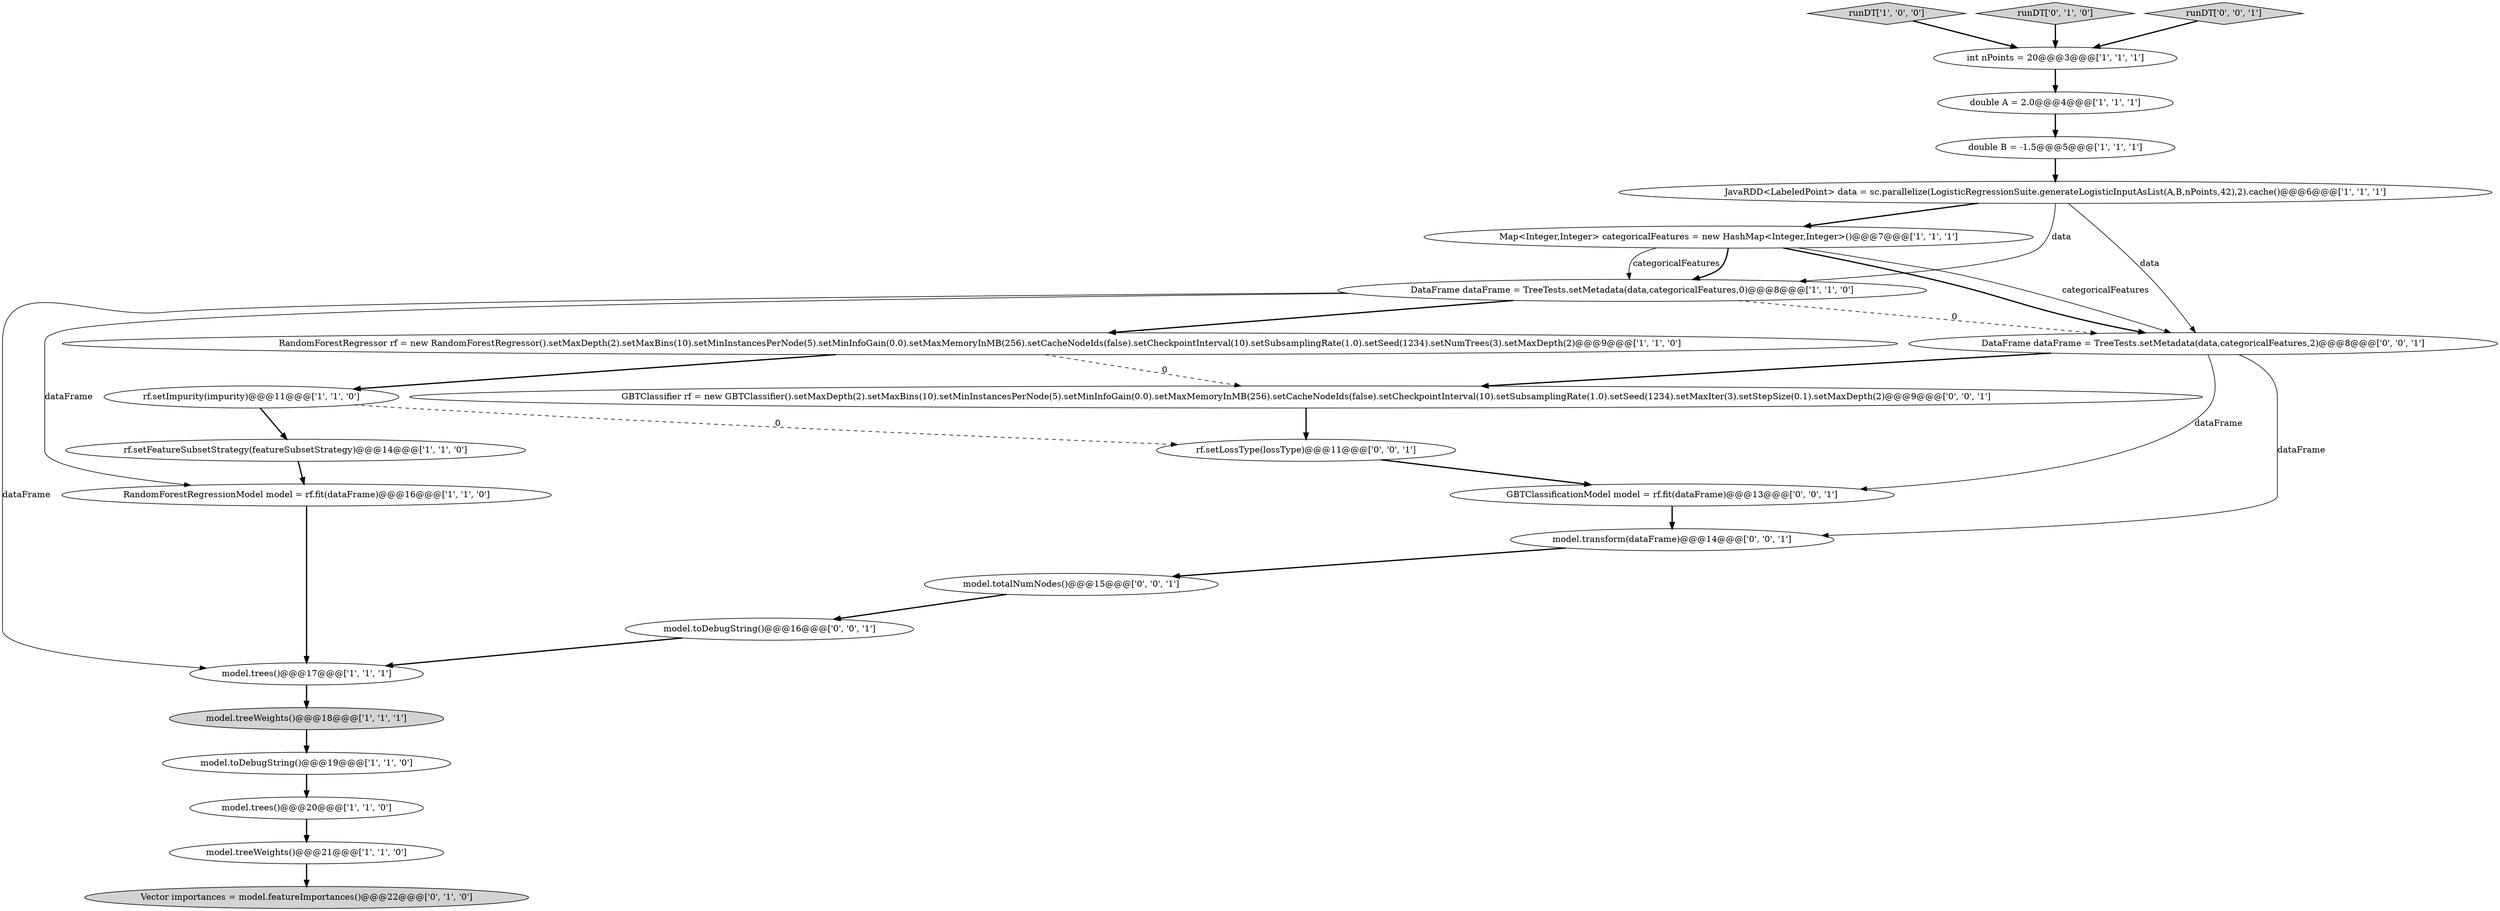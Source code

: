 digraph {
18 [style = filled, label = "GBTClassificationModel model = rf.fit(dataFrame)@@@13@@@['0', '0', '1']", fillcolor = white, shape = ellipse image = "AAA0AAABBB3BBB"];
4 [style = filled, label = "RandomForestRegressor rf = new RandomForestRegressor().setMaxDepth(2).setMaxBins(10).setMinInstancesPerNode(5).setMinInfoGain(0.0).setMaxMemoryInMB(256).setCacheNodeIds(false).setCheckpointInterval(10).setSubsamplingRate(1.0).setSeed(1234).setNumTrees(3).setMaxDepth(2)@@@9@@@['1', '1', '0']", fillcolor = white, shape = ellipse image = "AAA0AAABBB1BBB"];
7 [style = filled, label = "DataFrame dataFrame = TreeTests.setMetadata(data,categoricalFeatures,0)@@@8@@@['1', '1', '0']", fillcolor = white, shape = ellipse image = "AAA0AAABBB1BBB"];
8 [style = filled, label = "runDT['1', '0', '0']", fillcolor = lightgray, shape = diamond image = "AAA0AAABBB1BBB"];
16 [style = filled, label = "runDT['0', '1', '0']", fillcolor = lightgray, shape = diamond image = "AAA0AAABBB2BBB"];
20 [style = filled, label = "model.totalNumNodes()@@@15@@@['0', '0', '1']", fillcolor = white, shape = ellipse image = "AAA0AAABBB3BBB"];
14 [style = filled, label = "rf.setImpurity(impurity)@@@11@@@['1', '1', '0']", fillcolor = white, shape = ellipse image = "AAA0AAABBB1BBB"];
3 [style = filled, label = "double B = -1.5@@@5@@@['1', '1', '1']", fillcolor = white, shape = ellipse image = "AAA0AAABBB1BBB"];
21 [style = filled, label = "rf.setLossType(lossType)@@@11@@@['0', '0', '1']", fillcolor = white, shape = ellipse image = "AAA0AAABBB3BBB"];
6 [style = filled, label = "model.treeWeights()@@@18@@@['1', '1', '1']", fillcolor = lightgray, shape = ellipse image = "AAA0AAABBB1BBB"];
23 [style = filled, label = "model.transform(dataFrame)@@@14@@@['0', '0', '1']", fillcolor = white, shape = ellipse image = "AAA0AAABBB3BBB"];
9 [style = filled, label = "Map<Integer,Integer> categoricalFeatures = new HashMap<Integer,Integer>()@@@7@@@['1', '1', '1']", fillcolor = white, shape = ellipse image = "AAA0AAABBB1BBB"];
24 [style = filled, label = "GBTClassifier rf = new GBTClassifier().setMaxDepth(2).setMaxBins(10).setMinInstancesPerNode(5).setMinInfoGain(0.0).setMaxMemoryInMB(256).setCacheNodeIds(false).setCheckpointInterval(10).setSubsamplingRate(1.0).setSeed(1234).setMaxIter(3).setStepSize(0.1).setMaxDepth(2)@@@9@@@['0', '0', '1']", fillcolor = white, shape = ellipse image = "AAA0AAABBB3BBB"];
1 [style = filled, label = "model.trees()@@@20@@@['1', '1', '0']", fillcolor = white, shape = ellipse image = "AAA0AAABBB1BBB"];
22 [style = filled, label = "DataFrame dataFrame = TreeTests.setMetadata(data,categoricalFeatures,2)@@@8@@@['0', '0', '1']", fillcolor = white, shape = ellipse image = "AAA0AAABBB3BBB"];
12 [style = filled, label = "model.toDebugString()@@@19@@@['1', '1', '0']", fillcolor = white, shape = ellipse image = "AAA0AAABBB1BBB"];
13 [style = filled, label = "RandomForestRegressionModel model = rf.fit(dataFrame)@@@16@@@['1', '1', '0']", fillcolor = white, shape = ellipse image = "AAA0AAABBB1BBB"];
10 [style = filled, label = "int nPoints = 20@@@3@@@['1', '1', '1']", fillcolor = white, shape = ellipse image = "AAA0AAABBB1BBB"];
5 [style = filled, label = "model.trees()@@@17@@@['1', '1', '1']", fillcolor = white, shape = ellipse image = "AAA0AAABBB1BBB"];
11 [style = filled, label = "rf.setFeatureSubsetStrategy(featureSubsetStrategy)@@@14@@@['1', '1', '0']", fillcolor = white, shape = ellipse image = "AAA0AAABBB1BBB"];
19 [style = filled, label = "model.toDebugString()@@@16@@@['0', '0', '1']", fillcolor = white, shape = ellipse image = "AAA0AAABBB3BBB"];
15 [style = filled, label = "double A = 2.0@@@4@@@['1', '1', '1']", fillcolor = white, shape = ellipse image = "AAA0AAABBB1BBB"];
2 [style = filled, label = "model.treeWeights()@@@21@@@['1', '1', '0']", fillcolor = white, shape = ellipse image = "AAA0AAABBB1BBB"];
0 [style = filled, label = "JavaRDD<LabeledPoint> data = sc.parallelize(LogisticRegressionSuite.generateLogisticInputAsList(A,B,nPoints,42),2).cache()@@@6@@@['1', '1', '1']", fillcolor = white, shape = ellipse image = "AAA0AAABBB1BBB"];
17 [style = filled, label = "Vector importances = model.featureImportances()@@@22@@@['0', '1', '0']", fillcolor = lightgray, shape = ellipse image = "AAA1AAABBB2BBB"];
25 [style = filled, label = "runDT['0', '0', '1']", fillcolor = lightgray, shape = diamond image = "AAA0AAABBB3BBB"];
24->21 [style = bold, label=""];
9->22 [style = bold, label=""];
0->22 [style = solid, label="data"];
9->7 [style = solid, label="categoricalFeatures"];
19->5 [style = bold, label=""];
22->24 [style = bold, label=""];
25->10 [style = bold, label=""];
0->9 [style = bold, label=""];
12->1 [style = bold, label=""];
9->22 [style = solid, label="categoricalFeatures"];
14->11 [style = bold, label=""];
16->10 [style = bold, label=""];
2->17 [style = bold, label=""];
7->13 [style = solid, label="dataFrame"];
20->19 [style = bold, label=""];
22->23 [style = solid, label="dataFrame"];
22->18 [style = solid, label="dataFrame"];
7->4 [style = bold, label=""];
21->18 [style = bold, label=""];
23->20 [style = bold, label=""];
3->0 [style = bold, label=""];
7->5 [style = solid, label="dataFrame"];
7->22 [style = dashed, label="0"];
14->21 [style = dashed, label="0"];
11->13 [style = bold, label=""];
6->12 [style = bold, label=""];
15->3 [style = bold, label=""];
4->14 [style = bold, label=""];
10->15 [style = bold, label=""];
0->7 [style = solid, label="data"];
1->2 [style = bold, label=""];
8->10 [style = bold, label=""];
13->5 [style = bold, label=""];
5->6 [style = bold, label=""];
18->23 [style = bold, label=""];
4->24 [style = dashed, label="0"];
9->7 [style = bold, label=""];
}
